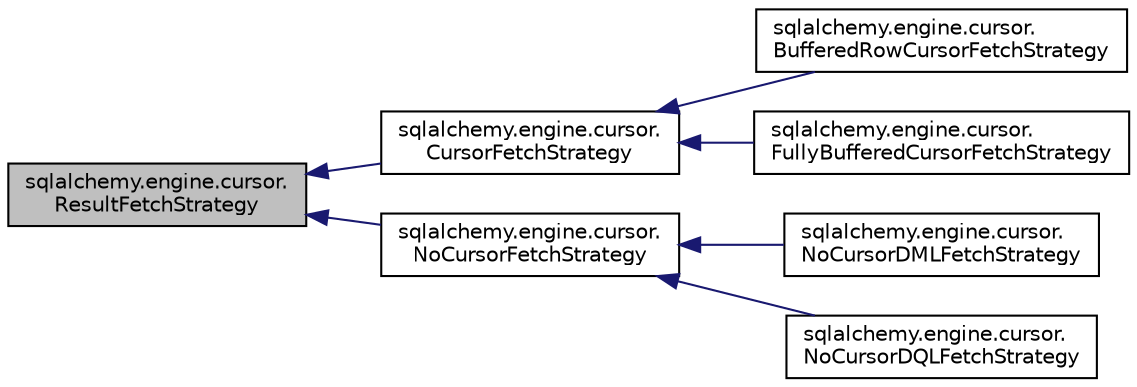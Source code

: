 digraph "sqlalchemy.engine.cursor.ResultFetchStrategy"
{
 // LATEX_PDF_SIZE
  edge [fontname="Helvetica",fontsize="10",labelfontname="Helvetica",labelfontsize="10"];
  node [fontname="Helvetica",fontsize="10",shape=record];
  rankdir="LR";
  Node1 [label="sqlalchemy.engine.cursor.\lResultFetchStrategy",height=0.2,width=0.4,color="black", fillcolor="grey75", style="filled", fontcolor="black",tooltip=" "];
  Node1 -> Node2 [dir="back",color="midnightblue",fontsize="10",style="solid",fontname="Helvetica"];
  Node2 [label="sqlalchemy.engine.cursor.\lCursorFetchStrategy",height=0.2,width=0.4,color="black", fillcolor="white", style="filled",URL="$classsqlalchemy_1_1engine_1_1cursor_1_1CursorFetchStrategy.html",tooltip=" "];
  Node2 -> Node3 [dir="back",color="midnightblue",fontsize="10",style="solid",fontname="Helvetica"];
  Node3 [label="sqlalchemy.engine.cursor.\lBufferedRowCursorFetchStrategy",height=0.2,width=0.4,color="black", fillcolor="white", style="filled",URL="$classsqlalchemy_1_1engine_1_1cursor_1_1BufferedRowCursorFetchStrategy.html",tooltip=" "];
  Node2 -> Node4 [dir="back",color="midnightblue",fontsize="10",style="solid",fontname="Helvetica"];
  Node4 [label="sqlalchemy.engine.cursor.\lFullyBufferedCursorFetchStrategy",height=0.2,width=0.4,color="black", fillcolor="white", style="filled",URL="$classsqlalchemy_1_1engine_1_1cursor_1_1FullyBufferedCursorFetchStrategy.html",tooltip=" "];
  Node1 -> Node5 [dir="back",color="midnightblue",fontsize="10",style="solid",fontname="Helvetica"];
  Node5 [label="sqlalchemy.engine.cursor.\lNoCursorFetchStrategy",height=0.2,width=0.4,color="black", fillcolor="white", style="filled",URL="$classsqlalchemy_1_1engine_1_1cursor_1_1NoCursorFetchStrategy.html",tooltip=" "];
  Node5 -> Node6 [dir="back",color="midnightblue",fontsize="10",style="solid",fontname="Helvetica"];
  Node6 [label="sqlalchemy.engine.cursor.\lNoCursorDMLFetchStrategy",height=0.2,width=0.4,color="black", fillcolor="white", style="filled",URL="$classsqlalchemy_1_1engine_1_1cursor_1_1NoCursorDMLFetchStrategy.html",tooltip=" "];
  Node5 -> Node7 [dir="back",color="midnightblue",fontsize="10",style="solid",fontname="Helvetica"];
  Node7 [label="sqlalchemy.engine.cursor.\lNoCursorDQLFetchStrategy",height=0.2,width=0.4,color="black", fillcolor="white", style="filled",URL="$classsqlalchemy_1_1engine_1_1cursor_1_1NoCursorDQLFetchStrategy.html",tooltip=" "];
}
